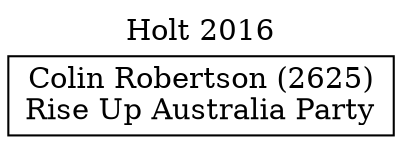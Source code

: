 // House preference flow
digraph "Colin Robertson (2625)_Holt_2016" {
	graph [label="Holt 2016" labelloc=t mclimit=10]
	node [shape=box]
	"Colin Robertson (2625)" [label="Colin Robertson (2625)
Rise Up Australia Party"]
}
